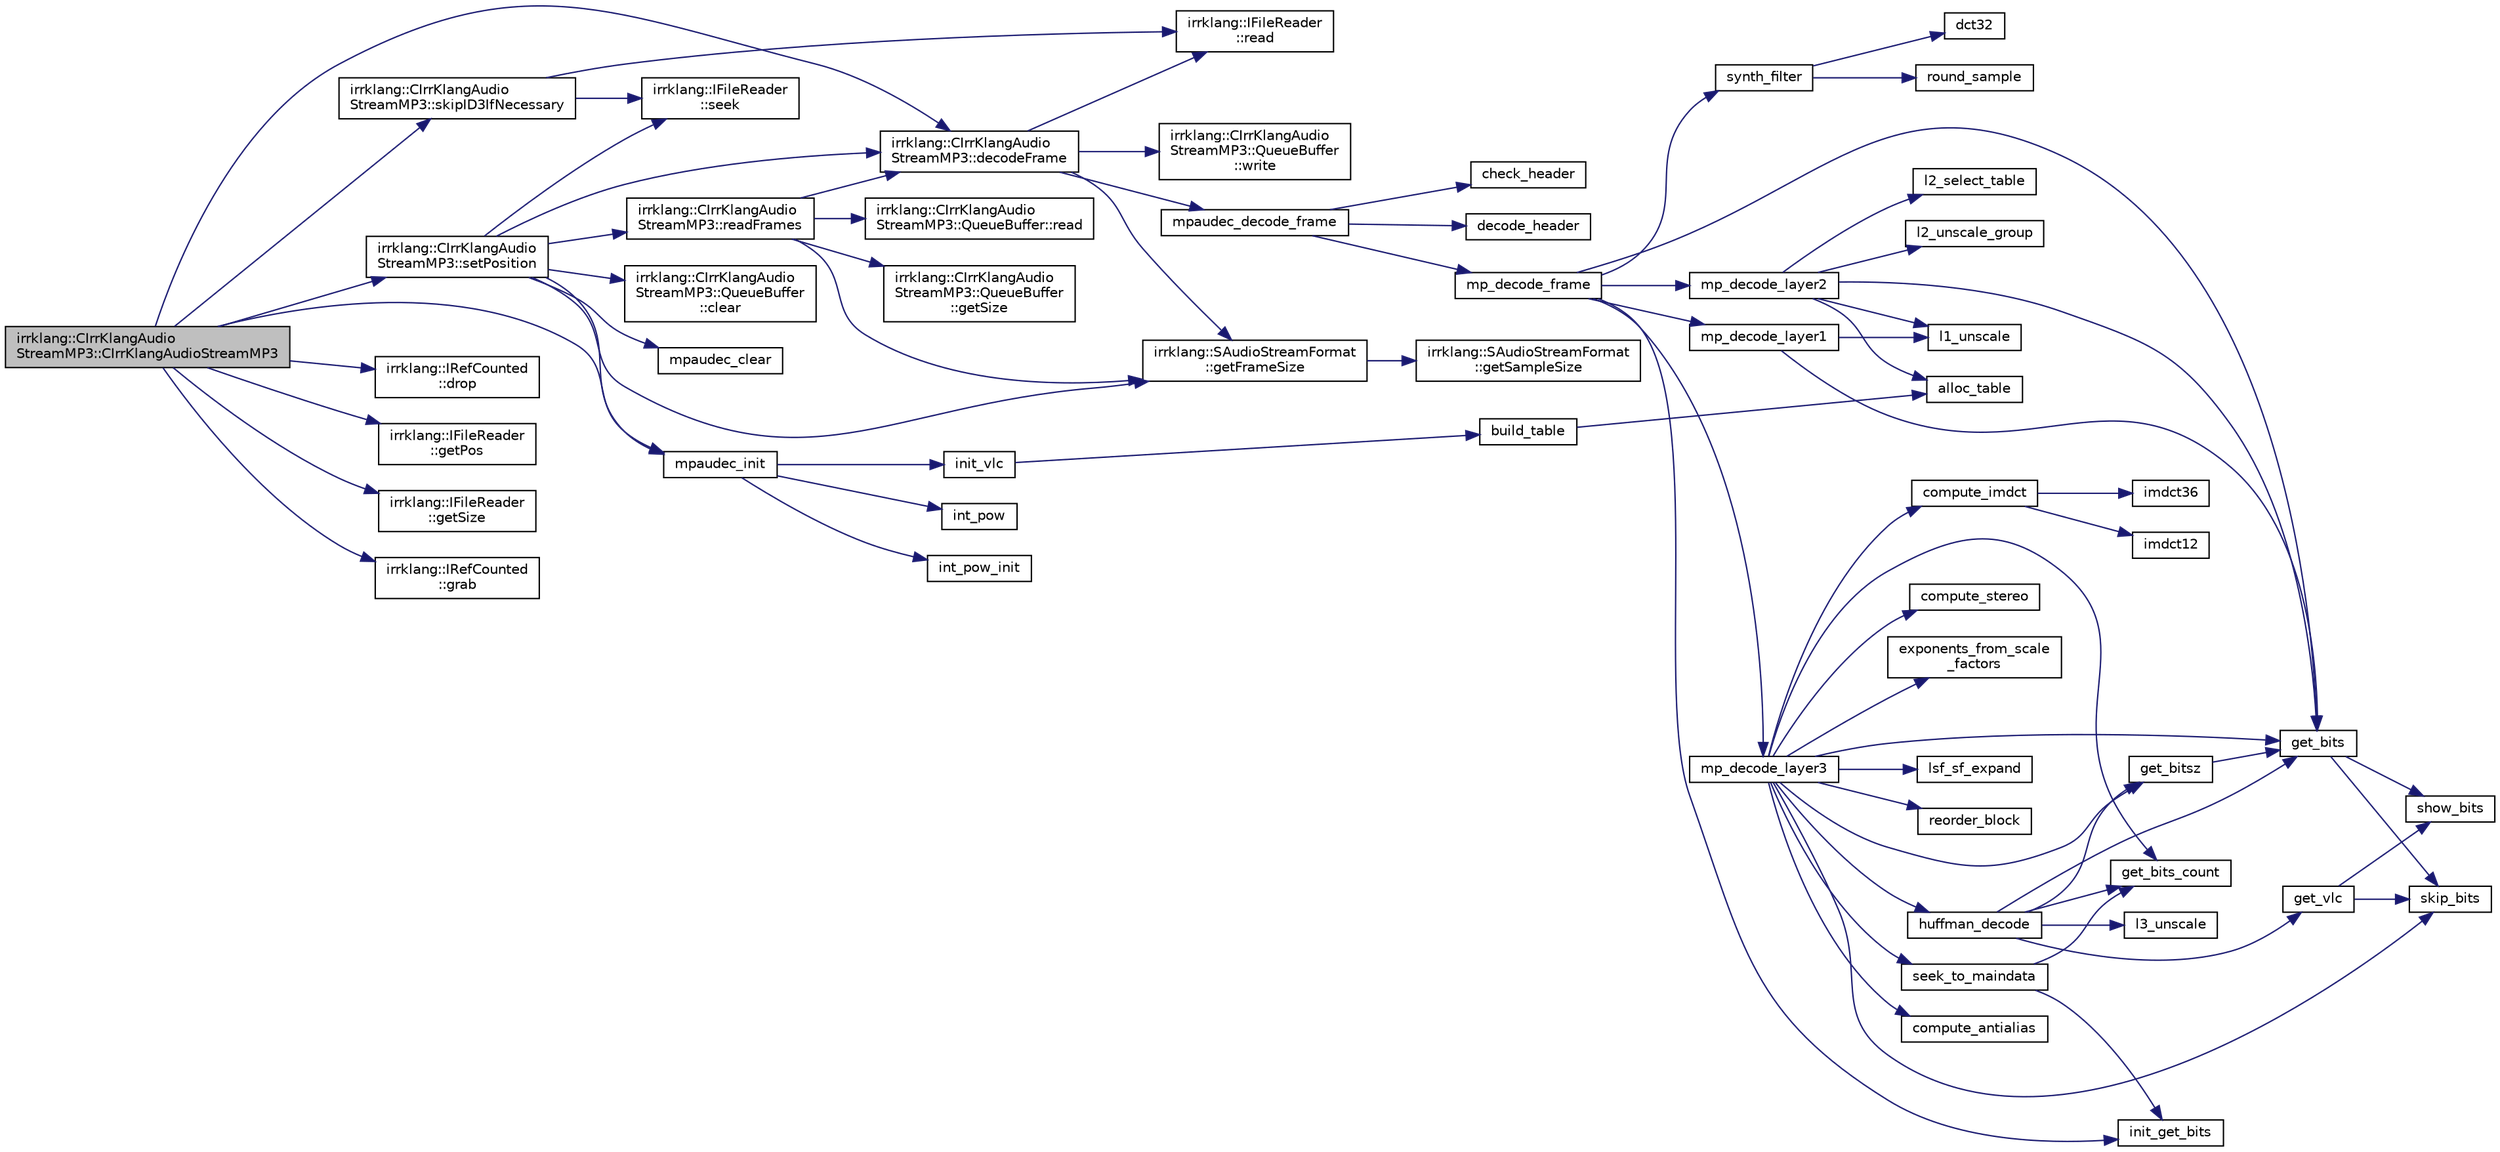 digraph "irrklang::CIrrKlangAudioStreamMP3::CIrrKlangAudioStreamMP3"
{
  bgcolor="transparent";
  edge [fontname="Helvetica",fontsize="10",labelfontname="Helvetica",labelfontsize="10"];
  node [fontname="Helvetica",fontsize="10",shape=record];
  rankdir="LR";
  Node1 [label="irrklang::CIrrKlangAudio\lStreamMP3::CIrrKlangAudioStreamMP3",height=0.2,width=0.4,color="black", fillcolor="grey75", style="filled", fontcolor="black"];
  Node1 -> Node2 [color="midnightblue",fontsize="10",style="solid",fontname="Helvetica"];
  Node2 [label="irrklang::CIrrKlangAudio\lStreamMP3::decodeFrame",height=0.2,width=0.4,color="black",URL="$classirrklang_1_1CIrrKlangAudioStreamMP3.html#a0694b0e9c0ca306701236b660a11633d"];
  Node2 -> Node3 [color="midnightblue",fontsize="10",style="solid",fontname="Helvetica"];
  Node3 [label="irrklang::IFileReader\l::read",height=0.2,width=0.4,color="black",URL="$classirrklang_1_1IFileReader.html#a0ba36fc0023d3ad430bbe34770364559",tooltip="Reads an amount of bytes from the file. "];
  Node2 -> Node4 [color="midnightblue",fontsize="10",style="solid",fontname="Helvetica"];
  Node4 [label="mpaudec_decode_frame",height=0.2,width=0.4,color="black",URL="$mpaudec_8c.html#ad804754f6cb3863f2489fcddc56f9ae4"];
  Node4 -> Node5 [color="midnightblue",fontsize="10",style="solid",fontname="Helvetica"];
  Node5 [label="check_header",height=0.2,width=0.4,color="black",URL="$mpaudec_8c.html#a7c31d00e6546442f4894d24f15c61dd6"];
  Node4 -> Node6 [color="midnightblue",fontsize="10",style="solid",fontname="Helvetica"];
  Node6 [label="decode_header",height=0.2,width=0.4,color="black",URL="$mpaudec_8c.html#adc65cd68ae1134afaf2b4d0aa8270b26"];
  Node4 -> Node7 [color="midnightblue",fontsize="10",style="solid",fontname="Helvetica"];
  Node7 [label="mp_decode_frame",height=0.2,width=0.4,color="black",URL="$mpaudec_8c.html#a2dff7b15a5f55a97729fb3f2d7194e64"];
  Node7 -> Node8 [color="midnightblue",fontsize="10",style="solid",fontname="Helvetica"];
  Node8 [label="get_bits",height=0.2,width=0.4,color="black",URL="$bits_8c.html#a4c9accf71fe52dba23187e83252f2459"];
  Node8 -> Node9 [color="midnightblue",fontsize="10",style="solid",fontname="Helvetica"];
  Node9 [label="show_bits",height=0.2,width=0.4,color="black",URL="$bits_8c.html#a1ab74f16c44ad8762a384924368175e7"];
  Node8 -> Node10 [color="midnightblue",fontsize="10",style="solid",fontname="Helvetica"];
  Node10 [label="skip_bits",height=0.2,width=0.4,color="black",URL="$bits_8c.html#aea74eea48a18a3731b052ac530f6afce"];
  Node7 -> Node11 [color="midnightblue",fontsize="10",style="solid",fontname="Helvetica"];
  Node11 [label="init_get_bits",height=0.2,width=0.4,color="black",URL="$bits_8c.html#a82a721f07b4c8c18282532ceeb0b76d3",tooltip="init GetBitContext. "];
  Node7 -> Node12 [color="midnightblue",fontsize="10",style="solid",fontname="Helvetica"];
  Node12 [label="mp_decode_layer1",height=0.2,width=0.4,color="black",URL="$mpaudec_8c.html#aa8d8ca6a6ace0fa4945bbf9de65c0364"];
  Node12 -> Node8 [color="midnightblue",fontsize="10",style="solid",fontname="Helvetica"];
  Node12 -> Node13 [color="midnightblue",fontsize="10",style="solid",fontname="Helvetica"];
  Node13 [label="l1_unscale",height=0.2,width=0.4,color="black",URL="$mpaudec_8c.html#ace09b3a4500ca2aea564ee747aaa804a"];
  Node7 -> Node14 [color="midnightblue",fontsize="10",style="solid",fontname="Helvetica"];
  Node14 [label="mp_decode_layer2",height=0.2,width=0.4,color="black",URL="$mpaudec_8c.html#a72ee70f98e9873f63c88b69b80e15825"];
  Node14 -> Node15 [color="midnightblue",fontsize="10",style="solid",fontname="Helvetica"];
  Node15 [label="alloc_table",height=0.2,width=0.4,color="black",URL="$bits_8c.html#a3d11308e2c23c39139ae637124c8dd9d"];
  Node14 -> Node8 [color="midnightblue",fontsize="10",style="solid",fontname="Helvetica"];
  Node14 -> Node13 [color="midnightblue",fontsize="10",style="solid",fontname="Helvetica"];
  Node14 -> Node16 [color="midnightblue",fontsize="10",style="solid",fontname="Helvetica"];
  Node16 [label="l2_select_table",height=0.2,width=0.4,color="black",URL="$mpaudec_8c.html#a60ca1fa363b8401e9a27bacf3f679d21"];
  Node14 -> Node17 [color="midnightblue",fontsize="10",style="solid",fontname="Helvetica"];
  Node17 [label="l2_unscale_group",height=0.2,width=0.4,color="black",URL="$mpaudec_8c.html#a4d72303722fb4254bd6015f0d3be24bc"];
  Node7 -> Node18 [color="midnightblue",fontsize="10",style="solid",fontname="Helvetica"];
  Node18 [label="mp_decode_layer3",height=0.2,width=0.4,color="black",URL="$mpaudec_8c.html#aa6bde9d54d008252eb8b748f805c7c1e"];
  Node18 -> Node19 [color="midnightblue",fontsize="10",style="solid",fontname="Helvetica"];
  Node19 [label="compute_antialias",height=0.2,width=0.4,color="black",URL="$mpaudec_8c.html#aeb64a1031552d0031c4b3e32e5260ff3"];
  Node18 -> Node20 [color="midnightblue",fontsize="10",style="solid",fontname="Helvetica"];
  Node20 [label="compute_imdct",height=0.2,width=0.4,color="black",URL="$mpaudec_8c.html#acf918d4b847c8a23d9cb38db467c7483"];
  Node20 -> Node21 [color="midnightblue",fontsize="10",style="solid",fontname="Helvetica"];
  Node21 [label="imdct12",height=0.2,width=0.4,color="black",URL="$mpaudec_8c.html#a537c21d3e9b6a3435fd1dd884145b853"];
  Node20 -> Node22 [color="midnightblue",fontsize="10",style="solid",fontname="Helvetica"];
  Node22 [label="imdct36",height=0.2,width=0.4,color="black",URL="$mpaudec_8c.html#a8e0f45791456c07ffa41f0dacd94f152"];
  Node18 -> Node23 [color="midnightblue",fontsize="10",style="solid",fontname="Helvetica"];
  Node23 [label="compute_stereo",height=0.2,width=0.4,color="black",URL="$mpaudec_8c.html#a34bde35be4bc67de1fd03285c3729de4"];
  Node18 -> Node24 [color="midnightblue",fontsize="10",style="solid",fontname="Helvetica"];
  Node24 [label="exponents_from_scale\l_factors",height=0.2,width=0.4,color="black",URL="$mpaudec_8c.html#a19901913c3051acd8692540101edd707"];
  Node18 -> Node8 [color="midnightblue",fontsize="10",style="solid",fontname="Helvetica"];
  Node18 -> Node25 [color="midnightblue",fontsize="10",style="solid",fontname="Helvetica"];
  Node25 [label="get_bits_count",height=0.2,width=0.4,color="black",URL="$bits_8c.html#aa3797eab0bbe953c41e8a070aa3a4dbc"];
  Node18 -> Node26 [color="midnightblue",fontsize="10",style="solid",fontname="Helvetica"];
  Node26 [label="get_bitsz",height=0.2,width=0.4,color="black",URL="$mpaudec_8c.html#a3bb107475a04ad73ab8f45dd8f1dbc44"];
  Node26 -> Node8 [color="midnightblue",fontsize="10",style="solid",fontname="Helvetica"];
  Node18 -> Node27 [color="midnightblue",fontsize="10",style="solid",fontname="Helvetica"];
  Node27 [label="huffman_decode",height=0.2,width=0.4,color="black",URL="$mpaudec_8c.html#aa123e4d670f1d03b262749f6d2134630"];
  Node27 -> Node8 [color="midnightblue",fontsize="10",style="solid",fontname="Helvetica"];
  Node27 -> Node25 [color="midnightblue",fontsize="10",style="solid",fontname="Helvetica"];
  Node27 -> Node26 [color="midnightblue",fontsize="10",style="solid",fontname="Helvetica"];
  Node27 -> Node28 [color="midnightblue",fontsize="10",style="solid",fontname="Helvetica"];
  Node28 [label="get_vlc",height=0.2,width=0.4,color="black",URL="$bits_8c.html#ad9d1cef202cce95b0fd843505647ae2c"];
  Node28 -> Node9 [color="midnightblue",fontsize="10",style="solid",fontname="Helvetica"];
  Node28 -> Node10 [color="midnightblue",fontsize="10",style="solid",fontname="Helvetica"];
  Node27 -> Node29 [color="midnightblue",fontsize="10",style="solid",fontname="Helvetica"];
  Node29 [label="l3_unscale",height=0.2,width=0.4,color="black",URL="$mpaudec_8c.html#aa551ba45abc3f6547465227e7c0f084d"];
  Node18 -> Node30 [color="midnightblue",fontsize="10",style="solid",fontname="Helvetica"];
  Node30 [label="lsf_sf_expand",height=0.2,width=0.4,color="black",URL="$mpaudec_8c.html#acafc5e389fb92f6955d3449abd7187b2"];
  Node18 -> Node31 [color="midnightblue",fontsize="10",style="solid",fontname="Helvetica"];
  Node31 [label="reorder_block",height=0.2,width=0.4,color="black",URL="$mpaudec_8c.html#ac3d939325754cbedaaf6bd1300da0f81"];
  Node18 -> Node32 [color="midnightblue",fontsize="10",style="solid",fontname="Helvetica"];
  Node32 [label="seek_to_maindata",height=0.2,width=0.4,color="black",URL="$mpaudec_8c.html#ab3d38c0057af45f5edb7f6dc158ede46"];
  Node32 -> Node25 [color="midnightblue",fontsize="10",style="solid",fontname="Helvetica"];
  Node32 -> Node11 [color="midnightblue",fontsize="10",style="solid",fontname="Helvetica"];
  Node18 -> Node10 [color="midnightblue",fontsize="10",style="solid",fontname="Helvetica"];
  Node7 -> Node33 [color="midnightblue",fontsize="10",style="solid",fontname="Helvetica"];
  Node33 [label="synth_filter",height=0.2,width=0.4,color="black",URL="$mpaudec_8c.html#a68661d84372543e26e2d315f5e7b35e7"];
  Node33 -> Node34 [color="midnightblue",fontsize="10",style="solid",fontname="Helvetica"];
  Node34 [label="dct32",height=0.2,width=0.4,color="black",URL="$mpaudec_8c.html#a94a1b9f66732d2e8a51be90eb17f08a6"];
  Node33 -> Node35 [color="midnightblue",fontsize="10",style="solid",fontname="Helvetica"];
  Node35 [label="round_sample",height=0.2,width=0.4,color="black",URL="$mpaudec_8c.html#aad56ed253bfb25eb1cc06cc68fab053a"];
  Node2 -> Node36 [color="midnightblue",fontsize="10",style="solid",fontname="Helvetica"];
  Node36 [label="irrklang::SAudioStreamFormat\l::getFrameSize",height=0.2,width=0.4,color="black",URL="$structirrklang_1_1SAudioStreamFormat.html#adbd8ce7f570a0c252d8aa74a3c444adb",tooltip="returns the frame size of the stream data in bytes "];
  Node36 -> Node37 [color="midnightblue",fontsize="10",style="solid",fontname="Helvetica"];
  Node37 [label="irrklang::SAudioStreamFormat\l::getSampleSize",height=0.2,width=0.4,color="black",URL="$structirrklang_1_1SAudioStreamFormat.html#a0285204b54e3c969ae01d7bbec2f39b8",tooltip="returns the size of a sample of the data described by the stream data in bytes "];
  Node2 -> Node38 [color="midnightblue",fontsize="10",style="solid",fontname="Helvetica"];
  Node38 [label="irrklang::CIrrKlangAudio\lStreamMP3::QueueBuffer\l::write",height=0.2,width=0.4,color="black",URL="$classirrklang_1_1CIrrKlangAudioStreamMP3_1_1QueueBuffer.html#a001b3786ec714fa1ef1182e1539d3c50"];
  Node1 -> Node39 [color="midnightblue",fontsize="10",style="solid",fontname="Helvetica"];
  Node39 [label="irrklang::IRefCounted\l::drop",height=0.2,width=0.4,color="black",URL="$classirrklang_1_1IRefCounted.html#a869fe3adc6e49e8da105e95837a565b1",tooltip="When you receive an object in irrKlang (for example an ISound using play2D() or play3D()), and you no longer need the object, you have to call drop(). "];
  Node1 -> Node40 [color="midnightblue",fontsize="10",style="solid",fontname="Helvetica"];
  Node40 [label="irrklang::IFileReader\l::getPos",height=0.2,width=0.4,color="black",URL="$classirrklang_1_1IFileReader.html#a99c405529f07b2b0190beda048b432e2",tooltip="Returns the current position in the file. "];
  Node1 -> Node41 [color="midnightblue",fontsize="10",style="solid",fontname="Helvetica"];
  Node41 [label="irrklang::IFileReader\l::getSize",height=0.2,width=0.4,color="black",URL="$classirrklang_1_1IFileReader.html#af6f0881f2c887cc41016c58144853b5f",tooltip="Returns size of file. "];
  Node1 -> Node42 [color="midnightblue",fontsize="10",style="solid",fontname="Helvetica"];
  Node42 [label="irrklang::IRefCounted\l::grab",height=0.2,width=0.4,color="black",URL="$classirrklang_1_1IRefCounted.html#a737b09ee717069b964a3bd0451690388",tooltip="Grabs the object. "];
  Node1 -> Node43 [color="midnightblue",fontsize="10",style="solid",fontname="Helvetica"];
  Node43 [label="mpaudec_init",height=0.2,width=0.4,color="black",URL="$mpaudec_8c.html#a0f2f19b46f286b7a9315b40e46f34227"];
  Node43 -> Node44 [color="midnightblue",fontsize="10",style="solid",fontname="Helvetica"];
  Node44 [label="init_vlc",height=0.2,width=0.4,color="black",URL="$bits_8c.html#a17ce557803d3a49257e6fb289d43dfee"];
  Node44 -> Node45 [color="midnightblue",fontsize="10",style="solid",fontname="Helvetica"];
  Node45 [label="build_table",height=0.2,width=0.4,color="black",URL="$bits_8c.html#a452b9ed664f9e1b5ca6e12292e184e32"];
  Node45 -> Node15 [color="midnightblue",fontsize="10",style="solid",fontname="Helvetica"];
  Node43 -> Node46 [color="midnightblue",fontsize="10",style="solid",fontname="Helvetica"];
  Node46 [label="int_pow",height=0.2,width=0.4,color="black",URL="$mpaudec_8c.html#ad19555572a4583ac8af52fcaf58a2c87"];
  Node43 -> Node47 [color="midnightblue",fontsize="10",style="solid",fontname="Helvetica"];
  Node47 [label="int_pow_init",height=0.2,width=0.4,color="black",URL="$mpaudec_8c.html#a23a825ca0fd958323342fced3275c436"];
  Node1 -> Node48 [color="midnightblue",fontsize="10",style="solid",fontname="Helvetica"];
  Node48 [label="irrklang::CIrrKlangAudio\lStreamMP3::setPosition",height=0.2,width=0.4,color="black",URL="$classirrklang_1_1CIrrKlangAudioStreamMP3.html#ae615c171d074153463af08a11118ceaf",tooltip="sets the position of the audio stream. "];
  Node48 -> Node49 [color="midnightblue",fontsize="10",style="solid",fontname="Helvetica"];
  Node49 [label="irrklang::IFileReader\l::seek",height=0.2,width=0.4,color="black",URL="$classirrklang_1_1IFileReader.html#a1c98718116049833e2de77a67a07faaa",tooltip="Changes position in file, returns true if successful. "];
  Node48 -> Node50 [color="midnightblue",fontsize="10",style="solid",fontname="Helvetica"];
  Node50 [label="irrklang::CIrrKlangAudio\lStreamMP3::QueueBuffer\l::clear",height=0.2,width=0.4,color="black",URL="$classirrklang_1_1CIrrKlangAudioStreamMP3_1_1QueueBuffer.html#ad25f32a5a4200bbfb762d4bd74d67c94"];
  Node48 -> Node51 [color="midnightblue",fontsize="10",style="solid",fontname="Helvetica"];
  Node51 [label="mpaudec_clear",height=0.2,width=0.4,color="black",URL="$mpaudec_8c.html#ab0a860386211b1374764b470cc56129b"];
  Node48 -> Node43 [color="midnightblue",fontsize="10",style="solid",fontname="Helvetica"];
  Node48 -> Node2 [color="midnightblue",fontsize="10",style="solid",fontname="Helvetica"];
  Node48 -> Node36 [color="midnightblue",fontsize="10",style="solid",fontname="Helvetica"];
  Node48 -> Node52 [color="midnightblue",fontsize="10",style="solid",fontname="Helvetica"];
  Node52 [label="irrklang::CIrrKlangAudio\lStreamMP3::readFrames",height=0.2,width=0.4,color="black",URL="$classirrklang_1_1CIrrKlangAudioStreamMP3.html#a85374ba5ed9178fa74dd256d59018ca0",tooltip="tells the audio stream to read n audio frames into the specified buffer "];
  Node52 -> Node36 [color="midnightblue",fontsize="10",style="solid",fontname="Helvetica"];
  Node52 -> Node53 [color="midnightblue",fontsize="10",style="solid",fontname="Helvetica"];
  Node53 [label="irrklang::CIrrKlangAudio\lStreamMP3::QueueBuffer\l::getSize",height=0.2,width=0.4,color="black",URL="$classirrklang_1_1CIrrKlangAudioStreamMP3_1_1QueueBuffer.html#aafc3dcda6238a052b154795ed3332c81"];
  Node52 -> Node2 [color="midnightblue",fontsize="10",style="solid",fontname="Helvetica"];
  Node52 -> Node54 [color="midnightblue",fontsize="10",style="solid",fontname="Helvetica"];
  Node54 [label="irrklang::CIrrKlangAudio\lStreamMP3::QueueBuffer::read",height=0.2,width=0.4,color="black",URL="$classirrklang_1_1CIrrKlangAudioStreamMP3_1_1QueueBuffer.html#a53c29a763d2ed10cf4b2211e362d76d6"];
  Node1 -> Node55 [color="midnightblue",fontsize="10",style="solid",fontname="Helvetica"];
  Node55 [label="irrklang::CIrrKlangAudio\lStreamMP3::skipID3IfNecessary",height=0.2,width=0.4,color="black",URL="$classirrklang_1_1CIrrKlangAudioStreamMP3.html#a37a20bc8ccf0bfce2a6e8516c0b0e1aa"];
  Node55 -> Node3 [color="midnightblue",fontsize="10",style="solid",fontname="Helvetica"];
  Node55 -> Node49 [color="midnightblue",fontsize="10",style="solid",fontname="Helvetica"];
}
